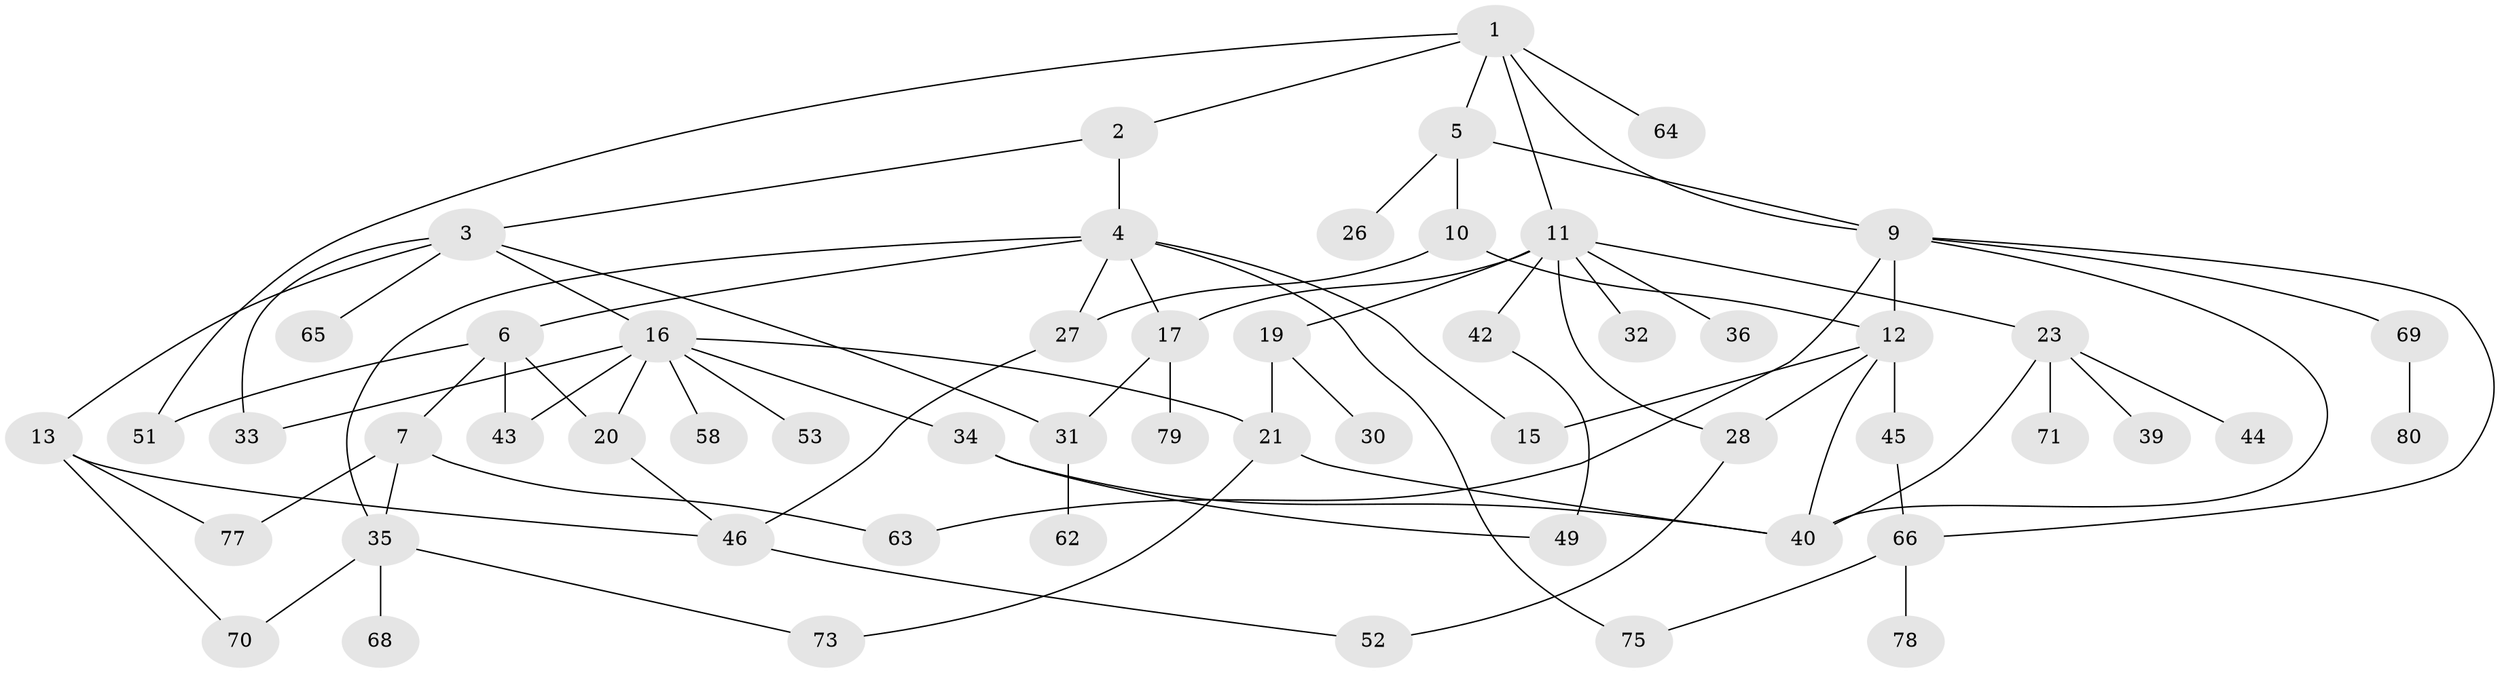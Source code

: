 // original degree distribution, {6: 0.0375, 4: 0.1125, 5: 0.0625, 3: 0.1625, 8: 0.025, 2: 0.375, 1: 0.225}
// Generated by graph-tools (version 1.1) at 2025/10/02/27/25 16:10:53]
// undirected, 56 vertices, 82 edges
graph export_dot {
graph [start="1"]
  node [color=gray90,style=filled];
  1;
  2 [super="+37"];
  3 [super="+14"];
  4 [super="+8"];
  5 [super="+50"];
  6 [super="+47"];
  7 [super="+24"];
  9 [super="+18"];
  10 [super="+57"];
  11 [super="+22"];
  12 [super="+60"];
  13 [super="+76"];
  15 [super="+38"];
  16 [super="+25"];
  17;
  19;
  20 [super="+29"];
  21 [super="+48"];
  23;
  26;
  27 [super="+74"];
  28 [super="+41"];
  30 [super="+55"];
  31 [super="+54"];
  32;
  33;
  34;
  35 [super="+59"];
  36;
  39;
  40 [super="+56"];
  42;
  43;
  44;
  45;
  46 [super="+61"];
  49;
  51;
  52;
  53 [super="+72"];
  58;
  62;
  63;
  64;
  65;
  66 [super="+67"];
  68;
  69;
  70;
  71;
  73;
  75;
  77;
  78;
  79;
  80;
  1 -- 2;
  1 -- 5;
  1 -- 9;
  1 -- 11;
  1 -- 51;
  1 -- 64;
  2 -- 3;
  2 -- 4;
  3 -- 13;
  3 -- 16;
  3 -- 65;
  3 -- 33;
  3 -- 31;
  4 -- 6;
  4 -- 17;
  4 -- 75;
  4 -- 35;
  4 -- 15;
  4 -- 27;
  5 -- 10;
  5 -- 26;
  5 -- 9;
  6 -- 7;
  6 -- 20;
  6 -- 43;
  6 -- 51;
  7 -- 77;
  7 -- 63;
  7 -- 35;
  9 -- 12;
  9 -- 40;
  9 -- 63;
  9 -- 69;
  9 -- 66;
  10 -- 27;
  10 -- 12;
  11 -- 19;
  11 -- 23;
  11 -- 28;
  11 -- 32;
  11 -- 42;
  11 -- 17;
  11 -- 36;
  12 -- 15;
  12 -- 45;
  12 -- 28;
  12 -- 40;
  13 -- 46;
  13 -- 77;
  13 -- 70;
  16 -- 34;
  16 -- 53;
  16 -- 58;
  16 -- 33;
  16 -- 21;
  16 -- 43;
  16 -- 20;
  17 -- 31;
  17 -- 79;
  19 -- 21;
  19 -- 30;
  20 -- 46;
  21 -- 73;
  21 -- 40;
  23 -- 39;
  23 -- 44;
  23 -- 71;
  23 -- 40;
  27 -- 46;
  28 -- 52;
  31 -- 62;
  34 -- 49;
  34 -- 40;
  35 -- 68;
  35 -- 70;
  35 -- 73;
  42 -- 49;
  45 -- 66;
  46 -- 52;
  66 -- 75;
  66 -- 78;
  69 -- 80;
}
